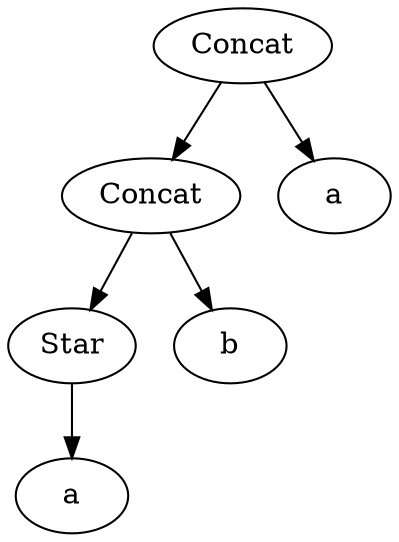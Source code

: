 digraph G { 
	5 -> 3;
	3 -> 1;
	1 -> 0;
	3 -> 2;
	5 -> 4;
	5 [label= "Concat"] ;
	3 [label= "Concat"] ;
	1 [label= "Star"] ;
	0 [label= "a"] ;
	2 [label= "b"] ;
	4 [label= "a"] ;

}